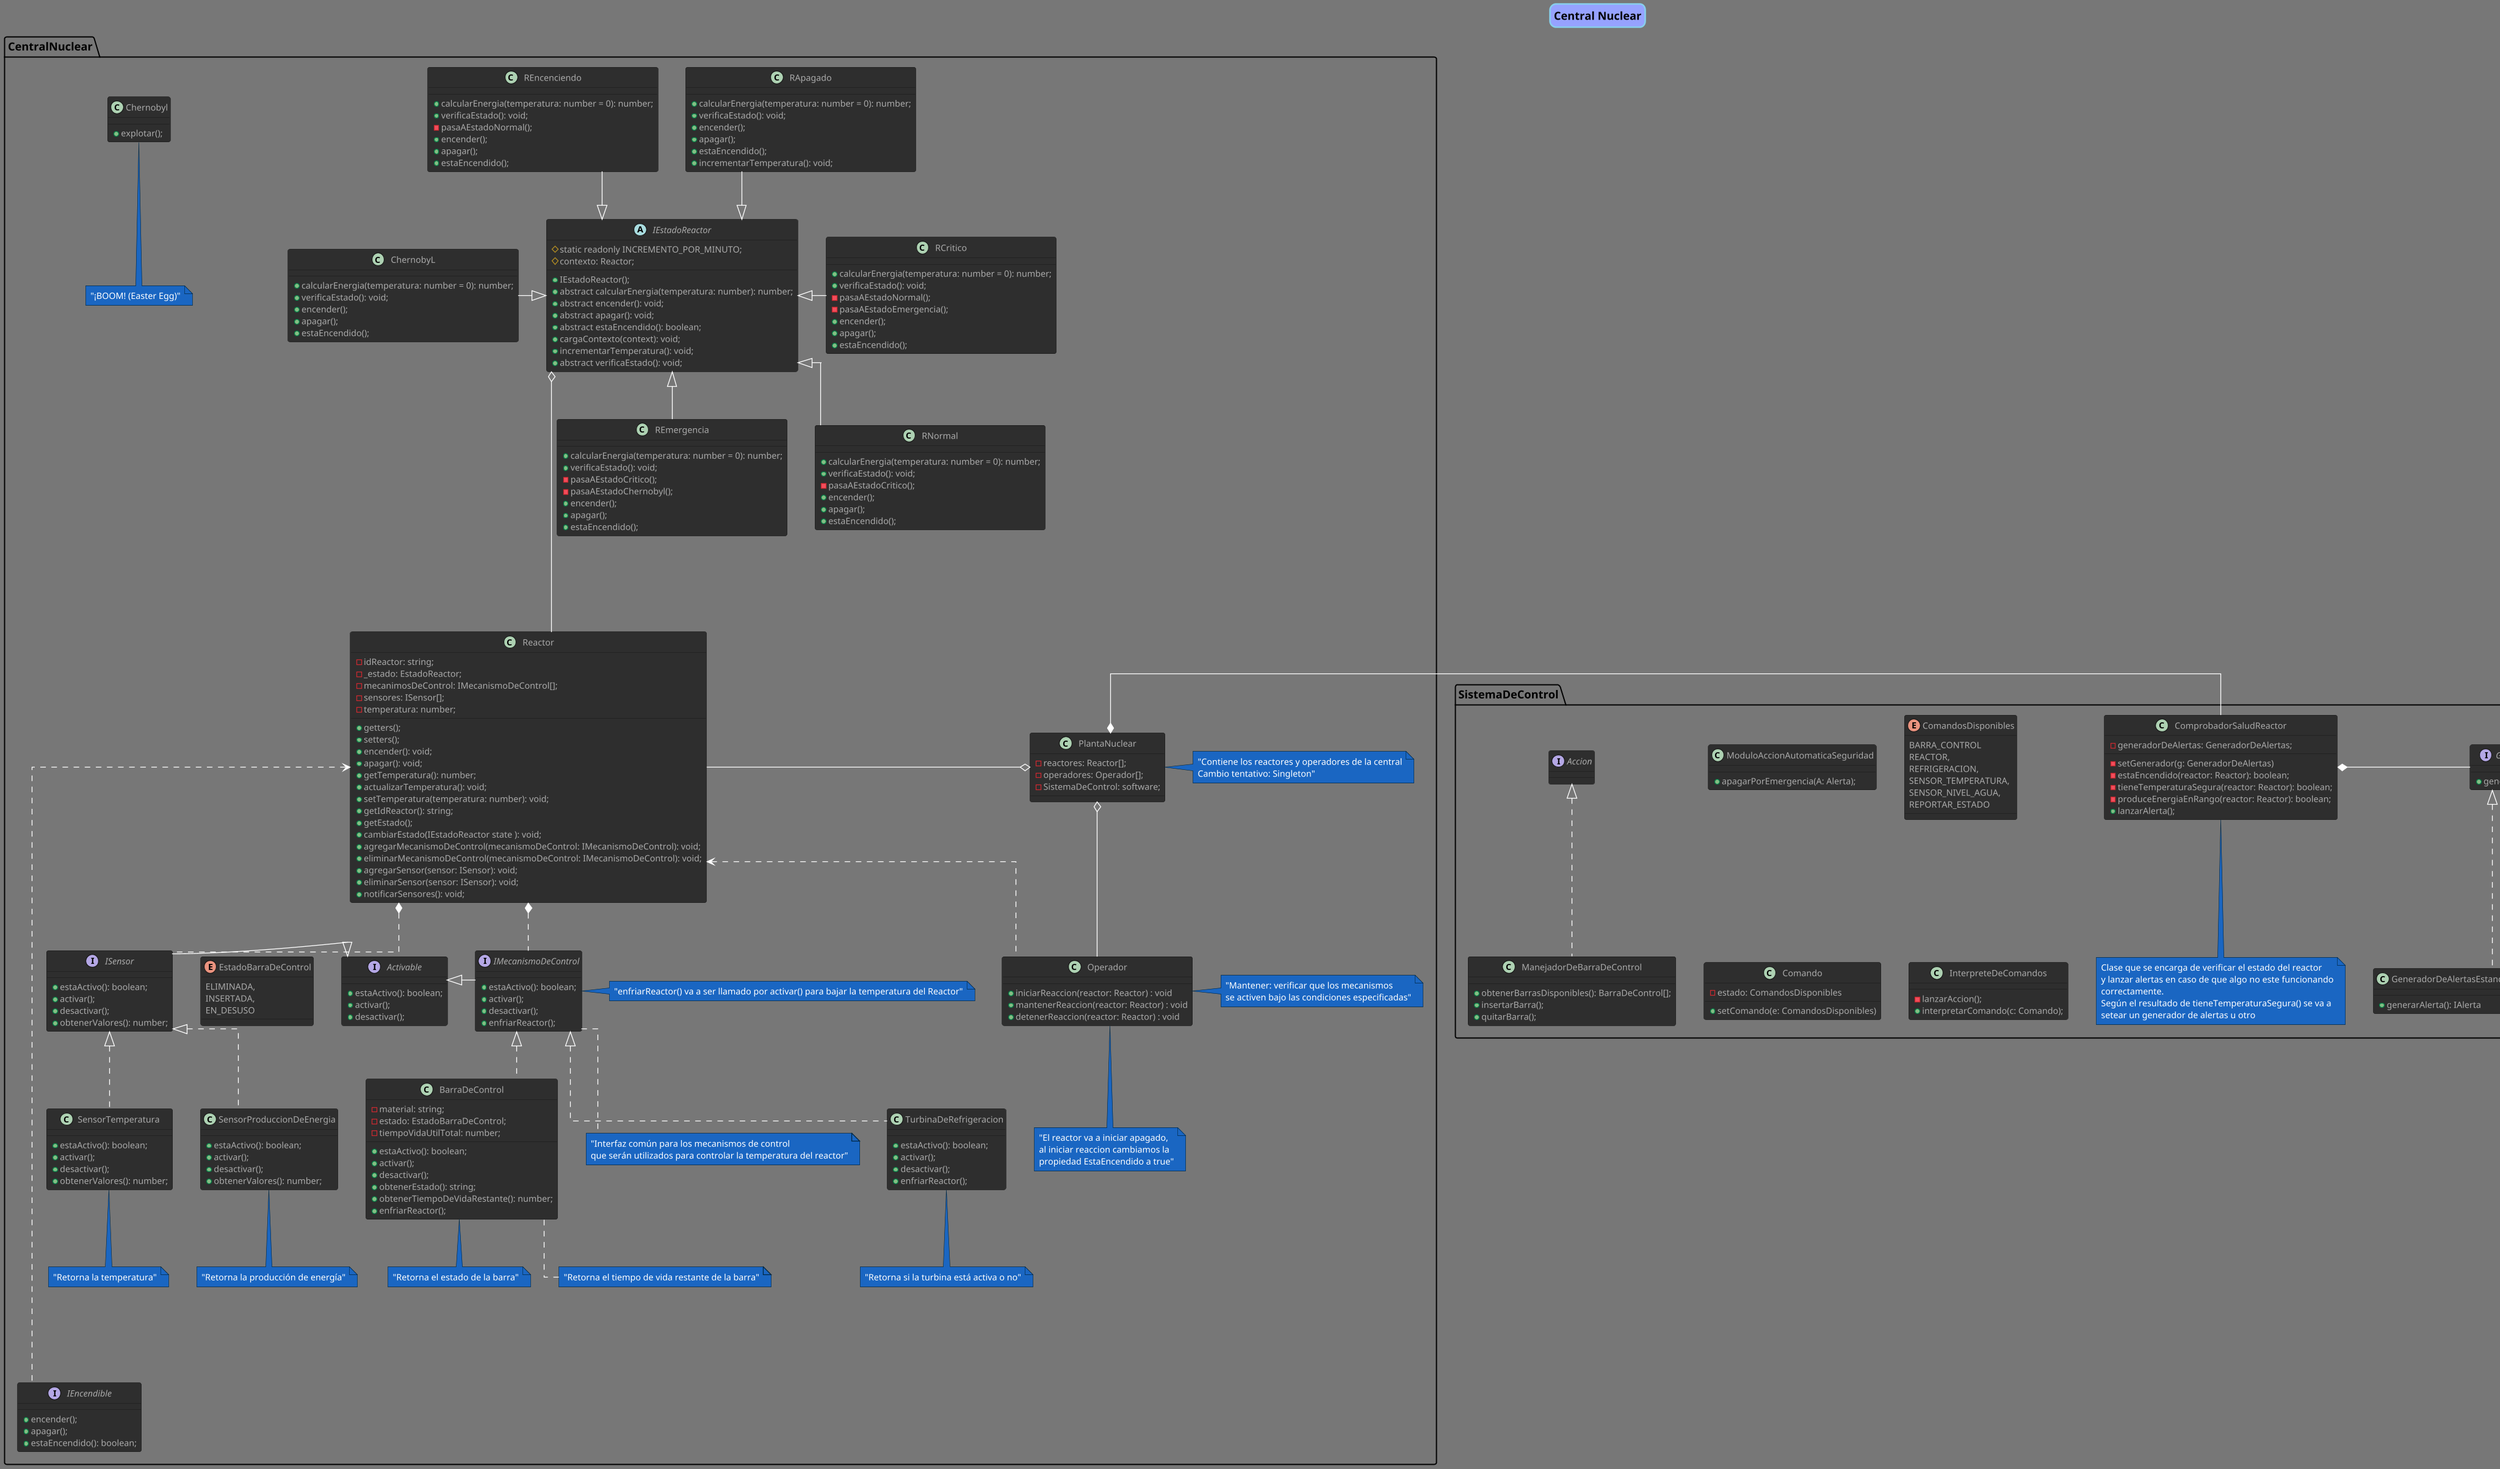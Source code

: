 @startuml TP

title "Central Nuclear"
!theme reddress-darkblue
scale 1.3
skinparam Linetype ortho
skinparam titleBorderRoundCorner 15
skinparam titleBorderThickness 2
skinparam titleBorderColor skyBlue
skinparam titleBackgroundColor #96a2ff


package CentralNuclear {


' Planta nuclear
class PlantaNuclear {
    - reactores: Reactor[];
    - operadores: Operador[];
    - SistemaDeControl: software;
}

' Reactor
class Reactor{
    - idReactor: string;
    - _estado: EstadoReactor;
    - mecanimosDeControl: IMecanismoDeControl[];
    - sensores: ISensor[];
    - temperatura: number;
    + getters();
    + setters();
    + encender(): void;
    + apagar(): void;
    + getTemperatura(): number;
    + actualizarTemperatura(): void;
    + setTemperatura(temperatura: number): void;
    + getIdReactor(): string;
    + getEstado();
    + cambiarEstado(IEstadoReactor state ): void;
    + agregarMecanismoDeControl(mecanismoDeControl: IMecanismoDeControl): void;
    + eliminarMecanismoDeControl(mecanismoDeControl: IMecanismoDeControl): void;
    + agregarSensor(sensor: ISensor): void;
    + eliminarSensor(sensor: ISensor): void;
    + notificarSensores(): void;
}

abstract class IEstadoReactor {
    # static readonly INCREMENTO_POR_MINUTO;
    # contexto: Reactor;
    + IEstadoReactor();
    + abstract calcularEnergia(temperatura: number): number;
    + abstract encender(): void;
    + abstract apagar(): void;
    + abstract estaEncendido(): boolean;
    + cargaContexto(context): void;
    + incrementarTemperatura(): void;
    + abstract verificaEstado(): void;
}

class ChernobyL
{
    + calcularEnergia(temperatura: number = 0): number;
    + verificaEstado(): void;
    + encender();
    + apagar();
    + estaEncendido();
}

class RApagado
{
    + calcularEnergia(temperatura: number = 0): number;
    + verificaEstado(): void;
    + encender();
    + apagar();
    + estaEncendido();
    + incrementarTemperatura(): void;
}

class RCritico
{
    + calcularEnergia(temperatura: number = 0): number;
    + verificaEstado(): void;
    - pasaAEstadoNormal();
    - pasaAEstadoEmergencia();
    + encender();
    + apagar();
    + estaEncendido();
}

class REmergencia
{
    + calcularEnergia(temperatura: number = 0): number;
    + verificaEstado(): void;
    - pasaAEstadoCritico();
    - pasaAEstadoChernobyl();
    + encender();
    + apagar();
    + estaEncendido();
}

class REncenciendo
{
    + calcularEnergia(temperatura: number = 0): number;
    + verificaEstado(): void;
    - pasaAEstadoNormal();
    + encender();
    + apagar();
    + estaEncendido();
}

class RNormal
{
    + calcularEnergia(temperatura: number = 0): number;
    + verificaEstado(): void;
    - pasaAEstadoCritico();
    + encender();
    + apagar();
    + estaEncendido();
}


' Operador
class Operador {
    + iniciarReaccion(reactor: Reactor) : void
    + mantenerReaccion(reactor: Reactor) : void
    + detenerReaccion(reactor: Reactor) : void
}

'Interfaces generales
interface IEncendible {
    + encender();
    + apagar();
    + estaEncendido(): boolean;
}

interface Activable {
    + estaActivo(): boolean;
    + activar();
    + desactivar();
}


'Sensores
interface ISensor implements Activable {
    + estaActivo(): boolean;
    + activar();
    + desactivar();
    + obtenerValores(): number;
}

class SensorTemperatura implements ISensor {
    ' lee en °C
    + estaActivo(): boolean;
    + activar();
    + desactivar();
    + obtenerValores(): number;
}

class SensorProduccionDeEnergia implements ISensor {
    ' lee en watts
    + estaActivo(): boolean;
    + activar();
    + desactivar();
    + obtenerValores(): number;
}

' Mecanismos de control
interface IMecanismoDeControl implements Activable {
    + estaActivo(): boolean;
    + activar();
    + desactivar();
    + enfriarReactor();
}

'' Barra de control
class BarraDeControl implements IMecanismoDeControl {
    - material: string;
    - estado: EstadoBarraDeControl;
    - tiempoVidaUtilTotal: number;
    + estaActivo(): boolean;
    'insertar barra
    + activar();
    ' quitar barra
    + desactivar();
    + obtenerEstado(): string;
    + obtenerTiempoDeVidaRestante(): number;
    + enfriarReactor();
}

enum EstadoBarraDeControl {
    ELIMINADA,
    INSERTADA,
    EN_DESUSO
}

'' Turbina de refrigeración
class TurbinaDeRefrigeracion implements IMecanismoDeControl {
    + estaActivo(): boolean;
    + activar();
    + desactivar();
    + enfriarReactor();
}


' Easter egg...

class Chernobyl {
    + explotar();
}

'Relaciones
Reactor --------r-o PlantaNuclear
Operador -l-o PlantaNuclear
Reactor *.. ISensor
Reactor *.. IMecanismoDeControl
Activable -[hidden]r- IMecanismoDeControl
Activable -[hidden]l- ISensor
Reactor <.. Operador
EstadoBarraDeControl -[hidden]d- BarraDeControl
IEstadoReactor o---- Reactor
IEstadoReactor  <|-l- ChernobyL
IEstadoReactor  <|-r- RCritico
IEstadoReactor  <|-d- REmergencia
IEstadoReactor  <|-d- RNormal
IEstadoReactor  <|-u- REncenciendo
IEstadoReactor  <|-u- RApagado
Reactor  <...... IEncendible

'Notas
note right of Operador: "Mantener: verificar que los mecanismos \nse activen bajo las condiciones especificadas"
note bottom of Operador: "El reactor va a iniciar apagado, \nal iniciar reaccion cambiamos la \npropiedad EstaEncendido a true"
note bottom of SensorTemperatura: "Retorna la temperatura"
note bottom of SensorProduccionDeEnergia: "Retorna la producción de energía"
note bottom of BarraDeControl: "Retorna el estado de la barra"
note bottom of BarraDeControl: "Retorna el tiempo de vida restante de la barra"
note bottom of TurbinaDeRefrigeracion: "Retorna si la turbina está activa o no"
note bottom of IMecanismoDeControl: "Interfaz común para los mecanismos de control\nque serán utilizados para controlar la temperatura del reactor"
note bottom of Chernobyl: "¡BOOM! (Easter Egg)"
note right of PlantaNuclear: "Contiene los reactores y operadores de la central\nCambio tentativo: Singleton"
note right of IMecanismoDeControl: "enfriarReactor() va a ser llamado por activar() para bajar la temperatura del Reactor"
}

package SistemaDeControl {

' Procesamiento de Datos
class ComprobadorSaludReactor {
    -generadorDeAlertas: GeneradorDeAlertas;

    -setGenerador(g: GeneradorDeAlertas)
    - estaEncendido(reactor: Reactor): boolean;
    - tieneTemperaturaSegura(reactor: Reactor): boolean;
    - produceEnergiaEnRango(reactor: Reactor): boolean;
    +lanzarAlerta();
}

note bottom of ComprobadorSaludReactor
    Clase que se encarga de verificar el estado del reactor
    y lanzar alertas en caso de que algo no este funcionando
    correctamente.
    Según el resultado de tieneTemperaturaSegura() se va a
    setear un generador de alertas u otro
end note

' Acciones automáticas de seguridad
class ModuloAccionAutomaticaSeguridad {
    + apagarPorEmergencia(A: Alerta);
}

' Interfaz humana

'' Manejo de alertas
enum TipoAlerta {
    CRITICA,
    ESTANDAR
}

interface GeneradorDeAlertas {
    +generarAlerta(): IAlerta
}

class GeneradorDeAlertasCriticas implements GeneradorDeAlertas {
    +generarAlerta(): IAlerta
}

class GeneradorDeAlertasEstandar implements GeneradorDeAlertas {
    +generarAlerta(): IAlerta
}

interface Alerta {
    + obtenerTipoDeAlerta(): enumTipoAlerta;
    + obtenerMensajeDeAlerta(): string;
    + obtenerTimestampDeAlerta(): Date;
}

class AlertaCritica implements Alerta {
    + obtenerTipoDeAlerta(): enumTipoAlerta;
    + obtenerMensajeDeAlerta(): string;
    + obtenerTimestampDeAlerta(): Date;

}

class AlertaEstandar implements Alerta {
    + obtenerTipoDeAlerta(): enumTipoAlerta;
    + obtenerMensajeDeAlerta(): string;
    + obtenerTimestampDeAlerta(): Date;
}

class NotificadorDeAlerta {
    + notificarAlerta(alerta:Alerta): string;
}


'' Manejo de comandos
enum ComandosDisponibles {
    BARRA_CONTROL
    REACTOR,
    REFRIGERACION,
    SENSOR_TEMPERATURA,
    SENSOR_NIVEL_AGUA,
    REPORTAR_ESTADO
}

class Comando {
    -estado: ComandosDisponibles

    +setComando(e: ComandosDisponibles)
}

class InterpreteDeComandos {
    - lanzarAccion();
    + interpretarComando(c: Comando);
}

' Acciones
interface Accion {

}

'' Barras de control
class ManejadorDeBarraDeControl implements Accion {
    + obtenerBarrasDisponibles(): BarraDeControl[];
    + insertarBarra();
    + quitarBarra();
}

' Relaciones
NotificadorDeAlerta .l.> Alerta
TipoAlerta -[hidden]u- NotificadorDeAlerta
ComprobadorSaludReactor *-r- GeneradorDeAlertas
GeneradorDeAlertas -[hidden]r- Alerta

}


ComprobadorSaludReactor -r-* PlantaNuclear


@enduml

'Cambios sugeridos en PR
'- establecer relaciones entre clases
'- cambiar nombre propiedad barra de control (remainingRodLifePct => totalRodLife), el % lo podemos resolver un método que lo calcule en base al tiempo
'- agregar clases de turbinas, condensador y generador (y alguna otra de la base de funcionamiento si consideramos que es necesaria)
'- agregar Clase operador
' agregar Interface común entre los mecanismos de control (sensor de temperatura, barras de control y turbinas de refrigeración)
